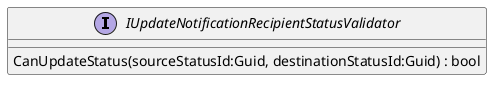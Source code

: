 @startuml
interface IUpdateNotificationRecipientStatusValidator {
    CanUpdateStatus(sourceStatusId:Guid, destinationStatusId:Guid) : bool
}
@enduml
